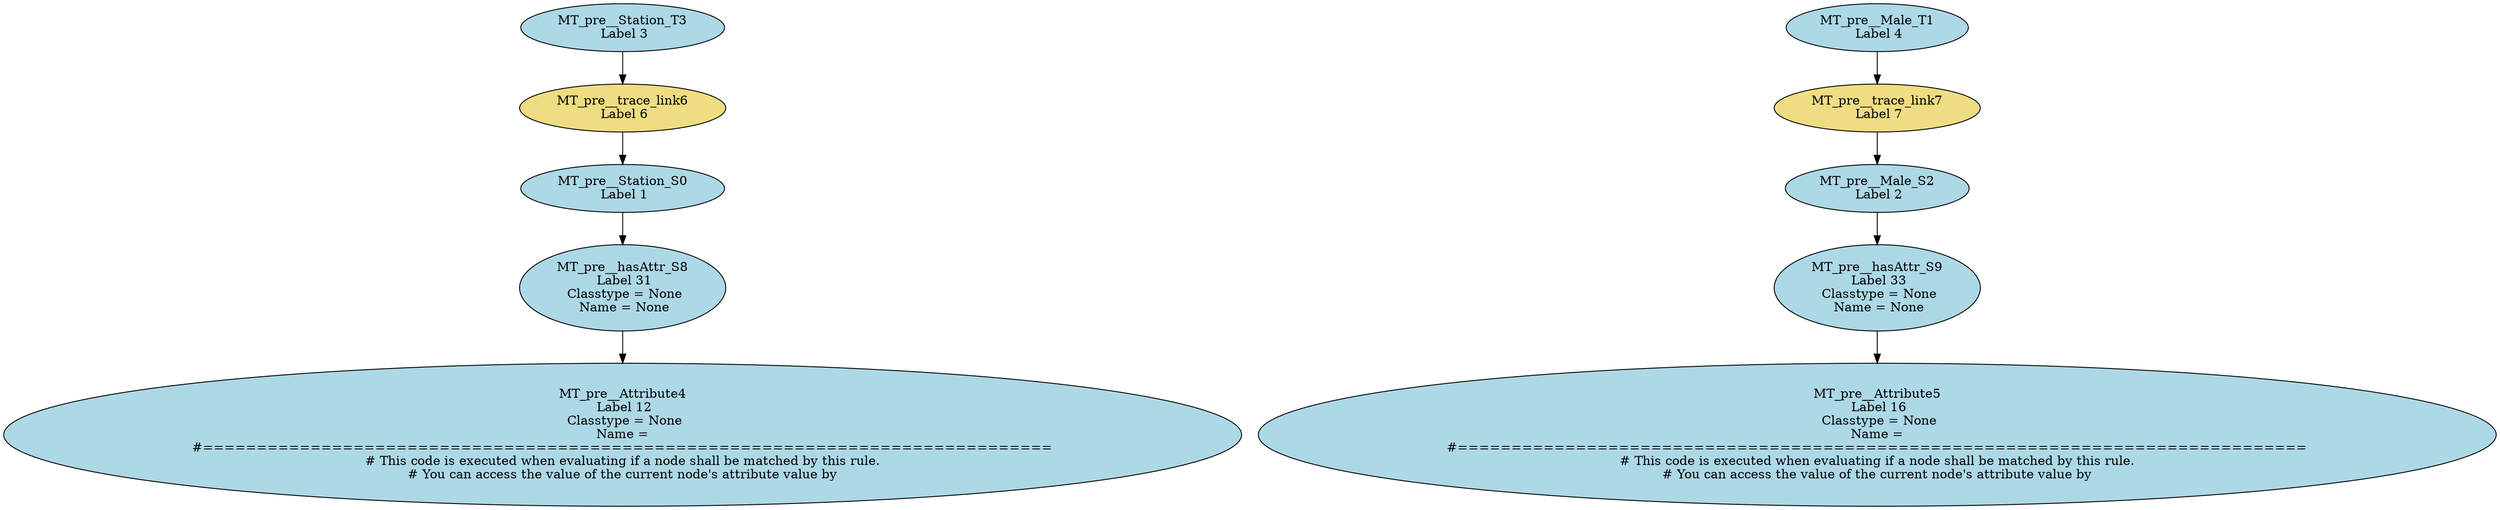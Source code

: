 digraph ruleCombinator_match_HSM2SM_combine_0LHS {
"MT_pre__Station_S0\n Label 1" [style=filled, fillcolor=lightblue];
"MT_pre__Male_T1\n Label 4" [style=filled, fillcolor=lightblue];
"MT_pre__Male_S2\n Label 2" [style=filled, fillcolor=lightblue];
"MT_pre__Station_T3\n Label 3" [style=filled, fillcolor=lightblue];
"MT_pre__Attribute4\n Label 12\n Classtype = None\n Name = 
#===============================================================================
# This code is executed when evaluating if a node shall be matched by this rule.
# You can access the value of the current node's attribute value by" [style=filled, fillcolor=lightblue];
"MT_pre__Attribute5\n Label 16\n Classtype = None\n Name = 
#===============================================================================
# This code is executed when evaluating if a node shall be matched by this rule.
# You can access the value of the current node's attribute value by" [style=filled, fillcolor=lightblue];
"MT_pre__trace_link6\n Label 6" [style=filled, fillcolor=lightgoldenrod];
"MT_pre__trace_link7\n Label 7" [style=filled, fillcolor=lightgoldenrod];
"MT_pre__hasAttr_S8\n Label 31\n Classtype = None\n Name = None" [style=filled, fillcolor=lightblue];
"MT_pre__hasAttr_S9\n Label 33\n Classtype = None\n Name = None" [style=filled, fillcolor=lightblue];
"MT_pre__hasAttr_S8\n Label 31\n Classtype = None\n Name = None" -> "MT_pre__Attribute4\n Label 12\n Classtype = None\n Name = 
#===============================================================================
# This code is executed when evaluating if a node shall be matched by this rule.
# You can access the value of the current node's attribute value by";
"MT_pre__hasAttr_S9\n Label 33\n Classtype = None\n Name = None" -> "MT_pre__Attribute5\n Label 16\n Classtype = None\n Name = 
#===============================================================================
# This code is executed when evaluating if a node shall be matched by this rule.
# You can access the value of the current node's attribute value by";
"MT_pre__trace_link6\n Label 6" -> "MT_pre__Station_S0\n Label 1";
"MT_pre__Station_S0\n Label 1" -> "MT_pre__hasAttr_S8\n Label 31\n Classtype = None\n Name = None";
"MT_pre__Male_T1\n Label 4" -> "MT_pre__trace_link7\n Label 7";
"MT_pre__trace_link7\n Label 7" -> "MT_pre__Male_S2\n Label 2";
"MT_pre__Male_S2\n Label 2" -> "MT_pre__hasAttr_S9\n Label 33\n Classtype = None\n Name = None";
"MT_pre__Station_T3\n Label 3" -> "MT_pre__trace_link6\n Label 6";
}
